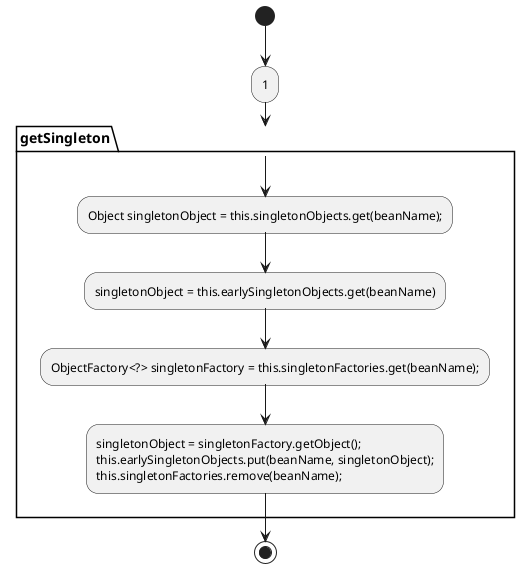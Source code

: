 @startuml
'https://plantuml.com/activity-diagram-beta

(*) -->1
--> getSingleton


partition getSingleton {
--> Object singletonObject = this.singletonObjects.get(beanName);
--> singletonObject = this.earlySingletonObjects.get(beanName)
--> ObjectFactory<?> singletonFactory = this.singletonFactories.get(beanName);
--> "singletonObject = singletonFactory.getObject();
this.earlySingletonObjects.put(beanName, singletonObject);
this.singletonFactories.remove(beanName);"

}


-->(*)

@enduml
